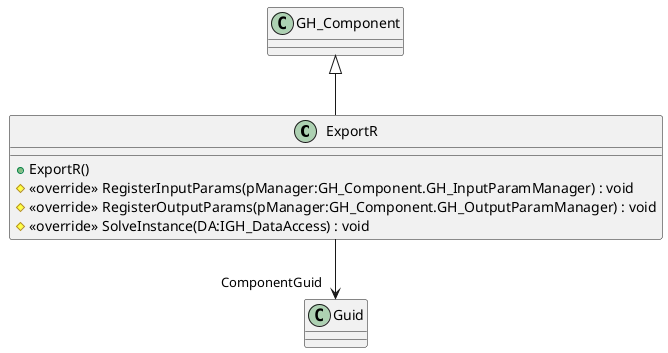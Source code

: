 @startuml
class ExportR {
    + ExportR()
    # <<override>> RegisterInputParams(pManager:GH_Component.GH_InputParamManager) : void
    # <<override>> RegisterOutputParams(pManager:GH_Component.GH_OutputParamManager) : void
    # <<override>> SolveInstance(DA:IGH_DataAccess) : void
}
GH_Component <|-- ExportR
ExportR --> "ComponentGuid" Guid
@enduml
